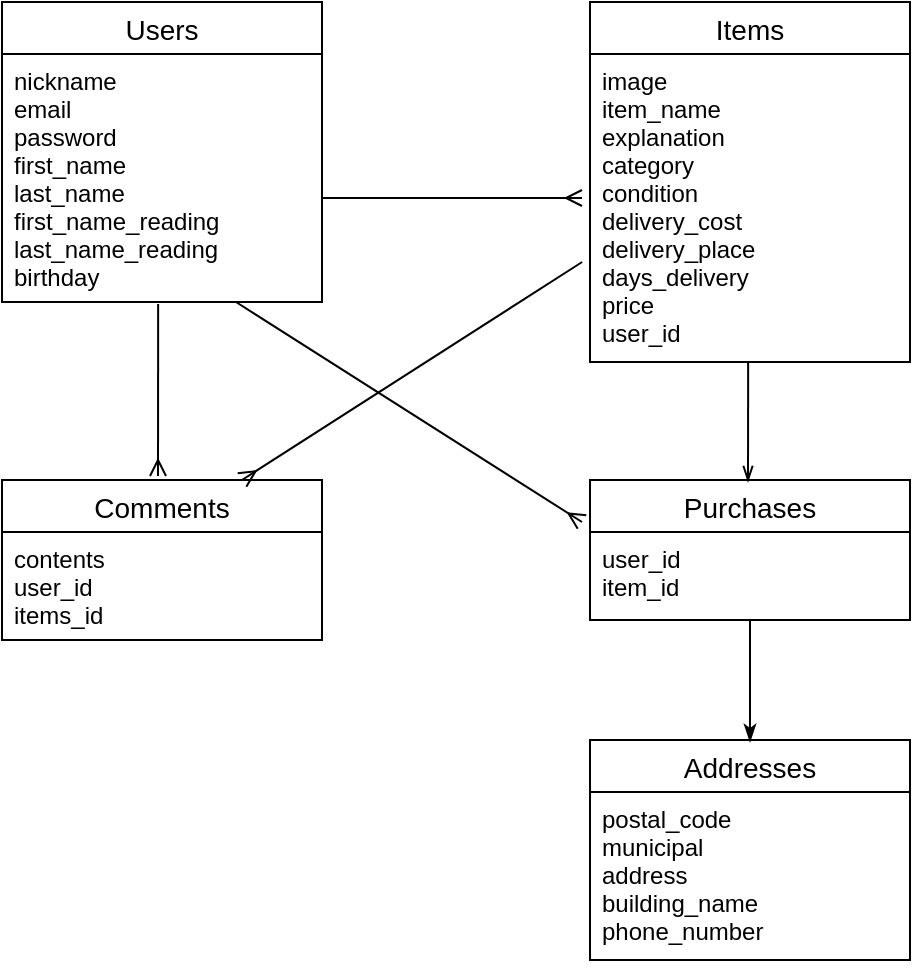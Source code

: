 <mxfile>
    <diagram id="nU_o-eSSppRPDw3q9ce3" name="ページ1">
        <mxGraphModel dx="551" dy="520" grid="1" gridSize="10" guides="1" tooltips="1" connect="1" arrows="1" fold="1" page="1" pageScale="1" pageWidth="827" pageHeight="1169" math="0" shadow="0">
            <root>
                <mxCell id="0"/>
                <mxCell id="1" parent="0"/>
                <mxCell id="24" value="Users" style="swimlane;fontStyle=0;childLayout=stackLayout;horizontal=1;startSize=26;horizontalStack=0;resizeParent=1;resizeParentMax=0;resizeLast=0;collapsible=1;marginBottom=0;align=center;fontSize=14;rounded=0;sketch=0;" vertex="1" parent="1">
                    <mxGeometry x="40" y="20" width="160" height="150" as="geometry"/>
                </mxCell>
                <mxCell id="25" value="nickname&#10;email&#10;password&#10;first_name&#10;last_name&#10;first_name_reading&#10;last_name_reading&#10;birthday" style="text;strokeColor=none;fillColor=none;spacingLeft=4;spacingRight=4;overflow=hidden;rotatable=0;points=[[0,0.5],[1,0.5]];portConstraint=eastwest;fontSize=12;" vertex="1" parent="24">
                    <mxGeometry y="26" width="160" height="124" as="geometry"/>
                </mxCell>
                <mxCell id="37" value="Items" style="swimlane;fontStyle=0;childLayout=stackLayout;horizontal=1;startSize=26;horizontalStack=0;resizeParent=1;resizeParentMax=0;resizeLast=0;collapsible=1;marginBottom=0;align=center;fontSize=14;rounded=0;sketch=0;" vertex="1" parent="1">
                    <mxGeometry x="334" y="20" width="160" height="180" as="geometry"/>
                </mxCell>
                <mxCell id="38" value="image&#10;item_name&#10;explanation&#10;category&#10;condition&#10;delivery_cost&#10;delivery_place&#10;days_delivery&#10;price&#10;user_id&#10;" style="text;strokeColor=none;fillColor=none;spacingLeft=4;spacingRight=4;overflow=hidden;rotatable=0;points=[[0,0.5],[1,0.5]];portConstraint=eastwest;fontSize=12;" vertex="1" parent="37">
                    <mxGeometry y="26" width="160" height="154" as="geometry"/>
                </mxCell>
                <mxCell id="39" value="Purchases" style="swimlane;fontStyle=0;childLayout=stackLayout;horizontal=1;startSize=26;horizontalStack=0;resizeParent=1;resizeParentMax=0;resizeLast=0;collapsible=1;marginBottom=0;align=center;fontSize=14;rounded=0;sketch=0;" vertex="1" parent="1">
                    <mxGeometry x="334" y="259" width="160" height="70" as="geometry"/>
                </mxCell>
                <mxCell id="40" value="user_id&#10;item_id" style="text;strokeColor=none;fillColor=none;spacingLeft=4;spacingRight=4;overflow=hidden;rotatable=0;points=[[0,0.5],[1,0.5]];portConstraint=eastwest;fontSize=12;" vertex="1" parent="39">
                    <mxGeometry y="26" width="160" height="44" as="geometry"/>
                </mxCell>
                <mxCell id="41" value="Addresses" style="swimlane;fontStyle=0;childLayout=stackLayout;horizontal=1;startSize=26;horizontalStack=0;resizeParent=1;resizeParentMax=0;resizeLast=0;collapsible=1;marginBottom=0;align=center;fontSize=14;rounded=0;sketch=0;" vertex="1" parent="1">
                    <mxGeometry x="334" y="389" width="160" height="110" as="geometry"/>
                </mxCell>
                <mxCell id="45" value="postal_code&#10;municipal&#10;address&#10;building_name&#10;phone_number&#10;&#10;" style="text;strokeColor=none;fillColor=none;spacingLeft=4;spacingRight=4;overflow=hidden;rotatable=0;points=[[0,0.5],[1,0.5]];portConstraint=eastwest;fontSize=12;" vertex="1" parent="41">
                    <mxGeometry y="26" width="160" height="84" as="geometry"/>
                </mxCell>
                <mxCell id="46" value="Comments" style="swimlane;fontStyle=0;childLayout=stackLayout;horizontal=1;startSize=26;horizontalStack=0;resizeParent=1;resizeParentMax=0;resizeLast=0;collapsible=1;marginBottom=0;align=center;fontSize=14;rounded=0;sketch=0;" vertex="1" parent="1">
                    <mxGeometry x="40" y="259" width="160" height="80" as="geometry"/>
                </mxCell>
                <mxCell id="47" value="contents&#10;user_id&#10;items_id" style="text;strokeColor=none;fillColor=none;spacingLeft=4;spacingRight=4;overflow=hidden;rotatable=0;points=[[0,0.5],[1,0.5]];portConstraint=eastwest;fontSize=12;" vertex="1" parent="46">
                    <mxGeometry y="26" width="160" height="54" as="geometry"/>
                </mxCell>
                <mxCell id="52" value="" style="endArrow=ERmany;html=1;exitX=0.488;exitY=1.008;exitDx=0;exitDy=0;exitPerimeter=0;endFill=0;" edge="1" parent="1">
                    <mxGeometry width="50" height="50" relative="1" as="geometry">
                        <mxPoint x="118.08" y="170.992" as="sourcePoint"/>
                        <mxPoint x="118" y="257" as="targetPoint"/>
                    </mxGeometry>
                </mxCell>
                <mxCell id="54" value="" style="endArrow=ERmany;html=1;exitX=1;exitY=0.581;exitDx=0;exitDy=0;endFill=0;exitPerimeter=0;" edge="1" parent="1" source="25">
                    <mxGeometry width="50" height="50" relative="1" as="geometry">
                        <mxPoint x="128.08" y="180.992" as="sourcePoint"/>
                        <mxPoint x="330" y="118" as="targetPoint"/>
                    </mxGeometry>
                </mxCell>
                <mxCell id="55" value="" style="endArrow=ERmany;html=1;exitX=0.488;exitY=1.008;exitDx=0;exitDy=0;exitPerimeter=0;endFill=0;entryX=0.75;entryY=0;entryDx=0;entryDy=0;" edge="1" parent="1" target="46">
                    <mxGeometry width="50" height="50" relative="1" as="geometry">
                        <mxPoint x="330.08" y="150.002" as="sourcePoint"/>
                        <mxPoint x="330" y="236.01" as="targetPoint"/>
                    </mxGeometry>
                </mxCell>
                <mxCell id="56" value="" style="endArrow=ERmany;html=1;endFill=0;" edge="1" parent="1">
                    <mxGeometry width="50" height="50" relative="1" as="geometry">
                        <mxPoint x="157" y="170" as="sourcePoint"/>
                        <mxPoint x="330" y="280" as="targetPoint"/>
                    </mxGeometry>
                </mxCell>
                <mxCell id="57" value="" style="endArrow=openThin;html=1;exitX=0.488;exitY=1.008;exitDx=0;exitDy=0;exitPerimeter=0;endFill=0;" edge="1" parent="1">
                    <mxGeometry width="50" height="50" relative="1" as="geometry">
                        <mxPoint x="413.08" y="200.002" as="sourcePoint"/>
                        <mxPoint x="413" y="260" as="targetPoint"/>
                    </mxGeometry>
                </mxCell>
                <mxCell id="58" value="" style="endArrow=classicThin;html=1;endFill=1;" edge="1" parent="1">
                    <mxGeometry width="50" height="50" relative="1" as="geometry">
                        <mxPoint x="414" y="329" as="sourcePoint"/>
                        <mxPoint x="414" y="390" as="targetPoint"/>
                    </mxGeometry>
                </mxCell>
            </root>
        </mxGraphModel>
    </diagram>
</mxfile>